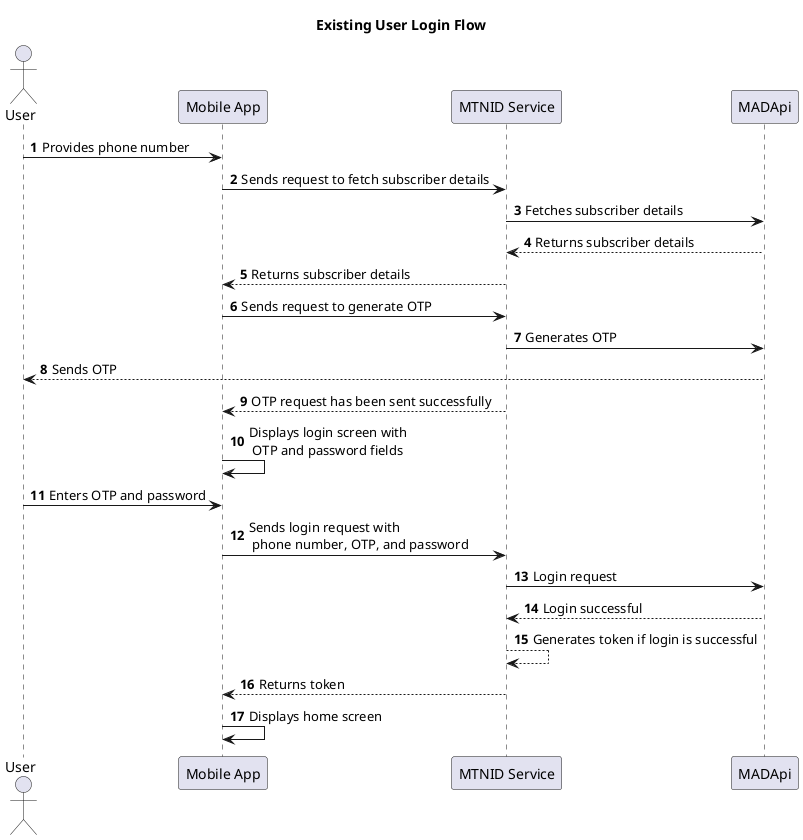 @startuml ExistingUserLoginFlow
title Existing User Login Flow

autonumber

actor User
participant "Mobile App" as App
participant "MTNID Service" as Backend
participant "MADApi" as MADApi

User -> App: Provides phone number
App -> Backend: Sends request to fetch subscriber details
Backend -> MADApi: Fetches subscriber details
MADApi --> Backend: Returns subscriber details
Backend --> App: Returns subscriber details

App -> Backend: Sends request to generate OTP
Backend -> MADApi: Generates OTP
MADApi --> User: Sends OTP
Backend --> App: OTP request has been sent successfully
App -> App: Displays login screen with \n OTP and password fields

User -> App: Enters OTP and password
App -> Backend: Sends login request with \n phone number, OTP, and password
Backend -> MADApi: Login request
MADApi --> Backend: Login successful
Backend --> Backend: Generates token if login is successful
Backend --> App: Returns token
App -> App: Displays home screen
@enduml
